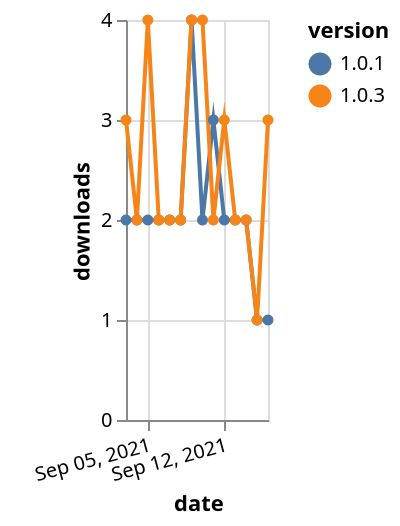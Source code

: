 {"$schema": "https://vega.github.io/schema/vega-lite/v5.json", "description": "A simple bar chart with embedded data.", "data": {"values": [{"date": "2021-09-03", "total": 2332, "delta": 2, "version": "1.0.1"}, {"date": "2021-09-04", "total": 2334, "delta": 2, "version": "1.0.1"}, {"date": "2021-09-05", "total": 2336, "delta": 2, "version": "1.0.1"}, {"date": "2021-09-06", "total": 2338, "delta": 2, "version": "1.0.1"}, {"date": "2021-09-07", "total": 2340, "delta": 2, "version": "1.0.1"}, {"date": "2021-09-08", "total": 2342, "delta": 2, "version": "1.0.1"}, {"date": "2021-09-09", "total": 2346, "delta": 4, "version": "1.0.1"}, {"date": "2021-09-10", "total": 2348, "delta": 2, "version": "1.0.1"}, {"date": "2021-09-11", "total": 2351, "delta": 3, "version": "1.0.1"}, {"date": "2021-09-12", "total": 2353, "delta": 2, "version": "1.0.1"}, {"date": "2021-09-13", "total": 2355, "delta": 2, "version": "1.0.1"}, {"date": "2021-09-14", "total": 2357, "delta": 2, "version": "1.0.1"}, {"date": "2021-09-15", "total": 2358, "delta": 1, "version": "1.0.1"}, {"date": "2021-09-16", "total": 2359, "delta": 1, "version": "1.0.1"}, {"date": "2021-09-03", "total": 2297, "delta": 3, "version": "1.0.3"}, {"date": "2021-09-04", "total": 2299, "delta": 2, "version": "1.0.3"}, {"date": "2021-09-05", "total": 2303, "delta": 4, "version": "1.0.3"}, {"date": "2021-09-06", "total": 2305, "delta": 2, "version": "1.0.3"}, {"date": "2021-09-07", "total": 2307, "delta": 2, "version": "1.0.3"}, {"date": "2021-09-08", "total": 2309, "delta": 2, "version": "1.0.3"}, {"date": "2021-09-09", "total": 2313, "delta": 4, "version": "1.0.3"}, {"date": "2021-09-10", "total": 2317, "delta": 4, "version": "1.0.3"}, {"date": "2021-09-11", "total": 2319, "delta": 2, "version": "1.0.3"}, {"date": "2021-09-12", "total": 2322, "delta": 3, "version": "1.0.3"}, {"date": "2021-09-13", "total": 2324, "delta": 2, "version": "1.0.3"}, {"date": "2021-09-14", "total": 2326, "delta": 2, "version": "1.0.3"}, {"date": "2021-09-15", "total": 2327, "delta": 1, "version": "1.0.3"}, {"date": "2021-09-16", "total": 2330, "delta": 3, "version": "1.0.3"}]}, "width": "container", "mark": {"type": "line", "point": {"filled": true}}, "encoding": {"x": {"field": "date", "type": "temporal", "timeUnit": "yearmonthdate", "title": "date", "axis": {"labelAngle": -15}}, "y": {"field": "delta", "type": "quantitative", "title": "downloads"}, "color": {"field": "version", "type": "nominal"}, "tooltip": {"field": "delta"}}}